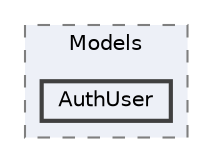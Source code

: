 digraph "D:/Projects/SECUiDEA_ERP/SECUiDEA_ERP_Server/SECUiDEA_ERP_Server/Models/AuthUser"
{
 // LATEX_PDF_SIZE
  bgcolor="transparent";
  edge [fontname=Helvetica,fontsize=10,labelfontname=Helvetica,labelfontsize=10];
  node [fontname=Helvetica,fontsize=10,shape=box,height=0.2,width=0.4];
  compound=true
  subgraph clusterdir_e5e918697ed6865781213355e6f6b08a {
    graph [ bgcolor="#edf0f7", pencolor="grey50", label="Models", fontname=Helvetica,fontsize=10 style="filled,dashed", URL="dir_e5e918697ed6865781213355e6f6b08a.html",tooltip=""]
  dir_7186f5b5a8592ca4da75f2e255ba4513 [label="AuthUser", fillcolor="#edf0f7", color="grey25", style="filled,bold", URL="dir_7186f5b5a8592ca4da75f2e255ba4513.html",tooltip=""];
  }
}
